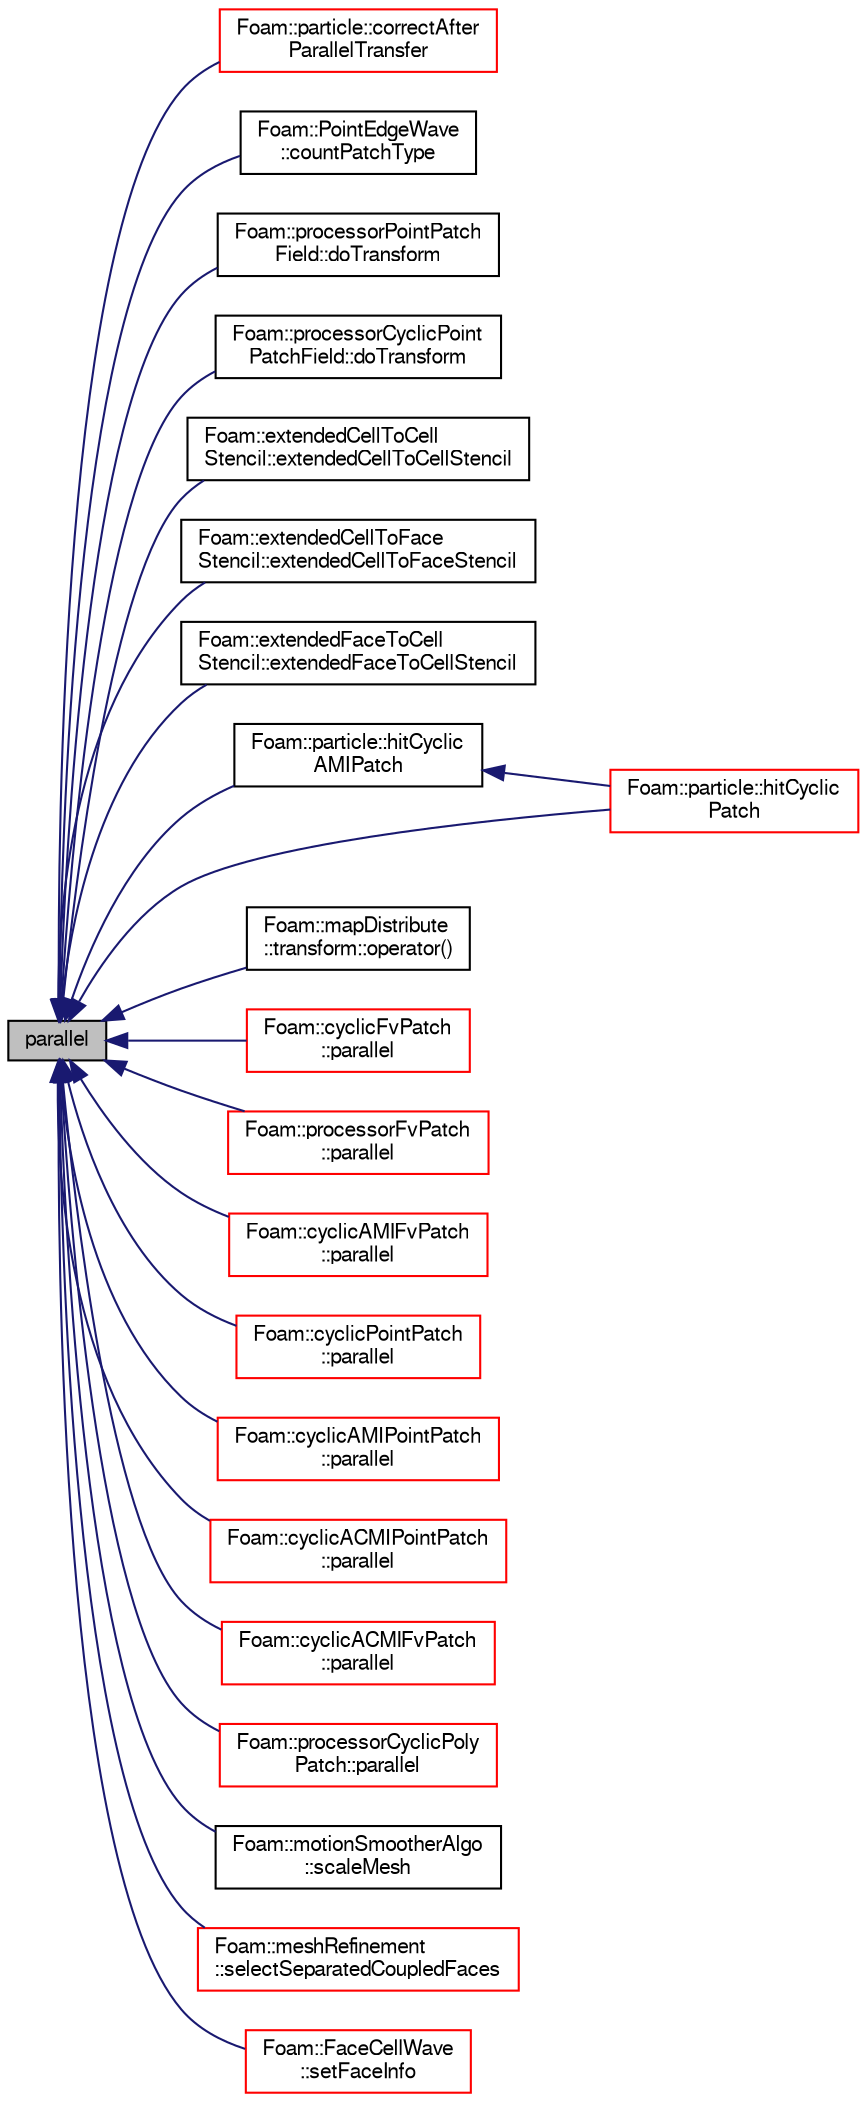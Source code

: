 digraph "parallel"
{
  bgcolor="transparent";
  edge [fontname="FreeSans",fontsize="10",labelfontname="FreeSans",labelfontsize="10"];
  node [fontname="FreeSans",fontsize="10",shape=record];
  rankdir="LR";
  Node520 [label="parallel",height=0.2,width=0.4,color="black", fillcolor="grey75", style="filled", fontcolor="black"];
  Node520 -> Node521 [dir="back",color="midnightblue",fontsize="10",style="solid",fontname="FreeSans"];
  Node521 [label="Foam::particle::correctAfter\lParallelTransfer",height=0.2,width=0.4,color="red",URL="$a23586.html#abf3eaa39fbf239fede9c5c4af58c851d",tooltip="Convert processor patch addressing to the global equivalents. "];
  Node520 -> Node524 [dir="back",color="midnightblue",fontsize="10",style="solid",fontname="FreeSans"];
  Node524 [label="Foam::PointEdgeWave\l::countPatchType",height=0.2,width=0.4,color="black",URL="$a24858.html#a774d50194a0ab5809347d4eb20808ff6"];
  Node520 -> Node525 [dir="back",color="midnightblue",fontsize="10",style="solid",fontname="FreeSans"];
  Node525 [label="Foam::processorPointPatch\lField::doTransform",height=0.2,width=0.4,color="black",URL="$a26598.html#a1a72fff645a76007304a293091997e6d",tooltip="Does the patch field perform the transformation. "];
  Node520 -> Node526 [dir="back",color="midnightblue",fontsize="10",style="solid",fontname="FreeSans"];
  Node526 [label="Foam::processorCyclicPoint\lPatchField::doTransform",height=0.2,width=0.4,color="black",URL="$a26602.html#a1a72fff645a76007304a293091997e6d",tooltip="Does the patch field perform the transfromation. "];
  Node520 -> Node527 [dir="back",color="midnightblue",fontsize="10",style="solid",fontname="FreeSans"];
  Node527 [label="Foam::extendedCellToCell\lStencil::extendedCellToCellStencil",height=0.2,width=0.4,color="black",URL="$a22630.html#a8d6ebc776c41265c4fd45e05f0023e79",tooltip="Construct from mesh. "];
  Node520 -> Node528 [dir="back",color="midnightblue",fontsize="10",style="solid",fontname="FreeSans"];
  Node528 [label="Foam::extendedCellToFace\lStencil::extendedCellToFaceStencil",height=0.2,width=0.4,color="black",URL="$a22670.html#a431751fde0ad8697c8669dc89a4fd109",tooltip="Construct from mesh. "];
  Node520 -> Node529 [dir="back",color="midnightblue",fontsize="10",style="solid",fontname="FreeSans"];
  Node529 [label="Foam::extendedFaceToCell\lStencil::extendedFaceToCellStencil",height=0.2,width=0.4,color="black",URL="$a22746.html#a90f7fb44e65d3534ce8bf1e65141a3e0",tooltip="Construct from mesh. "];
  Node520 -> Node530 [dir="back",color="midnightblue",fontsize="10",style="solid",fontname="FreeSans"];
  Node530 [label="Foam::particle::hitCyclic\lAMIPatch",height=0.2,width=0.4,color="black",URL="$a23586.html#abaea6c8eb54b7d822b150b9aef01f181",tooltip="Overridable function to handle the particle hitting a cyclicAMIPatch. "];
  Node530 -> Node531 [dir="back",color="midnightblue",fontsize="10",style="solid",fontname="FreeSans"];
  Node531 [label="Foam::particle::hitCyclic\lPatch",height=0.2,width=0.4,color="red",URL="$a23586.html#a18d4a8f6e9443b58d4ba678034d03d19",tooltip="Overridable function to handle the particle hitting a cyclicPatch. "];
  Node520 -> Node531 [dir="back",color="midnightblue",fontsize="10",style="solid",fontname="FreeSans"];
  Node520 -> Node537 [dir="back",color="midnightblue",fontsize="10",style="solid",fontname="FreeSans"];
  Node537 [label="Foam::mapDistribute\l::transform::operator()",height=0.2,width=0.4,color="black",URL="$a27366.html#a7f53f44ba12b1a31865391b2142a0886",tooltip="Transform patch-based field. "];
  Node520 -> Node538 [dir="back",color="midnightblue",fontsize="10",style="solid",fontname="FreeSans"];
  Node538 [label="Foam::cyclicFvPatch\l::parallel",height=0.2,width=0.4,color="red",URL="$a22802.html#a6f2ad23016ecf05385032d2ea2fea27d",tooltip="Are the cyclic planes parallel. "];
  Node520 -> Node540 [dir="back",color="midnightblue",fontsize="10",style="solid",fontname="FreeSans"];
  Node540 [label="Foam::processorFvPatch\l::parallel",height=0.2,width=0.4,color="red",URL="$a22826.html#a6f2ad23016ecf05385032d2ea2fea27d",tooltip="Are the cyclic planes parallel. "];
  Node520 -> Node542 [dir="back",color="midnightblue",fontsize="10",style="solid",fontname="FreeSans"];
  Node542 [label="Foam::cyclicAMIFvPatch\l::parallel",height=0.2,width=0.4,color="red",URL="$a22810.html#a6f2ad23016ecf05385032d2ea2fea27d",tooltip="Are the cyclic planes parallel. "];
  Node520 -> Node544 [dir="back",color="midnightblue",fontsize="10",style="solid",fontname="FreeSans"];
  Node544 [label="Foam::cyclicPointPatch\l::parallel",height=0.2,width=0.4,color="red",URL="$a27278.html#a43c63a53e603cc6b858e46a01e6213d4",tooltip="Are the cyclic planes parallel. "];
  Node520 -> Node546 [dir="back",color="midnightblue",fontsize="10",style="solid",fontname="FreeSans"];
  Node546 [label="Foam::cyclicAMIPointPatch\l::parallel",height=0.2,width=0.4,color="red",URL="$a24938.html#a43c63a53e603cc6b858e46a01e6213d4",tooltip="Are the cyclic planes parallel. "];
  Node520 -> Node548 [dir="back",color="midnightblue",fontsize="10",style="solid",fontname="FreeSans"];
  Node548 [label="Foam::cyclicACMIPointPatch\l::parallel",height=0.2,width=0.4,color="red",URL="$a24918.html#a43c63a53e603cc6b858e46a01e6213d4",tooltip="Are the cyclic planes parallel. "];
  Node520 -> Node550 [dir="back",color="midnightblue",fontsize="10",style="solid",fontname="FreeSans"];
  Node550 [label="Foam::cyclicACMIFvPatch\l::parallel",height=0.2,width=0.4,color="red",URL="$a22806.html#a6f2ad23016ecf05385032d2ea2fea27d",tooltip="Are the cyclic planes parallel. "];
  Node520 -> Node552 [dir="back",color="midnightblue",fontsize="10",style="solid",fontname="FreeSans"];
  Node552 [label="Foam::processorCyclicPoly\lPatch::parallel",height=0.2,width=0.4,color="red",URL="$a27458.html#a6f2ad23016ecf05385032d2ea2fea27d",tooltip="Are the cyclic planes parallel. "];
  Node520 -> Node555 [dir="back",color="midnightblue",fontsize="10",style="solid",fontname="FreeSans"];
  Node555 [label="Foam::motionSmootherAlgo\l::scaleMesh",height=0.2,width=0.4,color="black",URL="$a21550.html#a32bff44040e6dbc2f185cba89bcacd6d",tooltip="Move mesh with externally provided mesh constraints. "];
  Node520 -> Node556 [dir="back",color="midnightblue",fontsize="10",style="solid",fontname="FreeSans"];
  Node556 [label="Foam::meshRefinement\l::selectSeparatedCoupledFaces",height=0.2,width=0.4,color="red",URL="$a24662.html#aad0ec878ae0c1b6970b67d1213bc3ab1",tooltip="Select coupled faces that are not collocated. "];
  Node520 -> Node558 [dir="back",color="midnightblue",fontsize="10",style="solid",fontname="FreeSans"];
  Node558 [label="Foam::FaceCellWave\l::setFaceInfo",height=0.2,width=0.4,color="red",URL="$a24814.html#a4dfc64d9c6a80650006ac5ab728f95b0",tooltip="Set initial changed faces. "];
}
